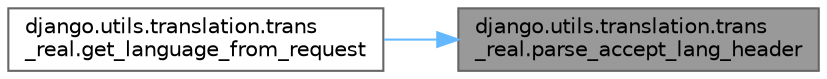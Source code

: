 digraph "django.utils.translation.trans_real.parse_accept_lang_header"
{
 // LATEX_PDF_SIZE
  bgcolor="transparent";
  edge [fontname=Helvetica,fontsize=10,labelfontname=Helvetica,labelfontsize=10];
  node [fontname=Helvetica,fontsize=10,shape=box,height=0.2,width=0.4];
  rankdir="RL";
  Node1 [id="Node000001",label="django.utils.translation.trans\l_real.parse_accept_lang_header",height=0.2,width=0.4,color="gray40", fillcolor="grey60", style="filled", fontcolor="black",tooltip=" "];
  Node1 -> Node2 [id="edge1_Node000001_Node000002",dir="back",color="steelblue1",style="solid",tooltip=" "];
  Node2 [id="Node000002",label="django.utils.translation.trans\l_real.get_language_from_request",height=0.2,width=0.4,color="grey40", fillcolor="white", style="filled",URL="$namespacedjango_1_1utils_1_1translation_1_1trans__real.html#a17c2e7c1926756b9be9358cd83194b4c",tooltip=" "];
}
